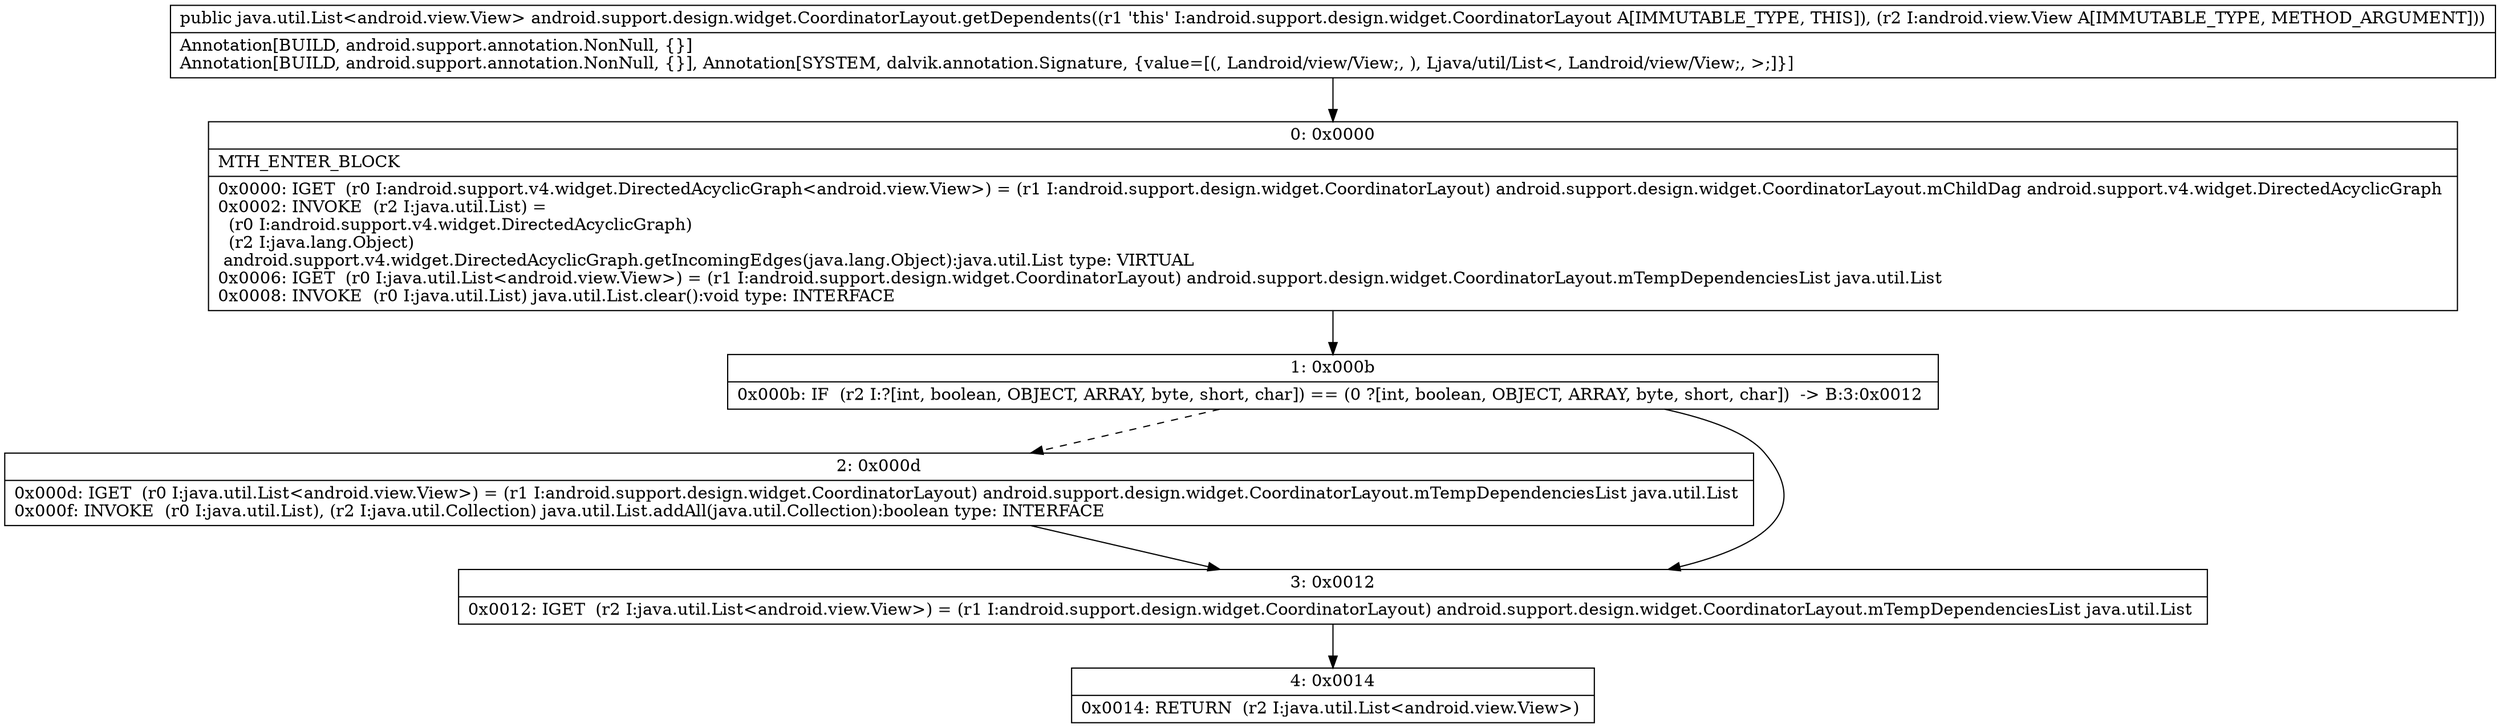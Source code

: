 digraph "CFG forandroid.support.design.widget.CoordinatorLayout.getDependents(Landroid\/view\/View;)Ljava\/util\/List;" {
Node_0 [shape=record,label="{0\:\ 0x0000|MTH_ENTER_BLOCK\l|0x0000: IGET  (r0 I:android.support.v4.widget.DirectedAcyclicGraph\<android.view.View\>) = (r1 I:android.support.design.widget.CoordinatorLayout) android.support.design.widget.CoordinatorLayout.mChildDag android.support.v4.widget.DirectedAcyclicGraph \l0x0002: INVOKE  (r2 I:java.util.List) = \l  (r0 I:android.support.v4.widget.DirectedAcyclicGraph)\l  (r2 I:java.lang.Object)\l android.support.v4.widget.DirectedAcyclicGraph.getIncomingEdges(java.lang.Object):java.util.List type: VIRTUAL \l0x0006: IGET  (r0 I:java.util.List\<android.view.View\>) = (r1 I:android.support.design.widget.CoordinatorLayout) android.support.design.widget.CoordinatorLayout.mTempDependenciesList java.util.List \l0x0008: INVOKE  (r0 I:java.util.List) java.util.List.clear():void type: INTERFACE \l}"];
Node_1 [shape=record,label="{1\:\ 0x000b|0x000b: IF  (r2 I:?[int, boolean, OBJECT, ARRAY, byte, short, char]) == (0 ?[int, boolean, OBJECT, ARRAY, byte, short, char])  \-\> B:3:0x0012 \l}"];
Node_2 [shape=record,label="{2\:\ 0x000d|0x000d: IGET  (r0 I:java.util.List\<android.view.View\>) = (r1 I:android.support.design.widget.CoordinatorLayout) android.support.design.widget.CoordinatorLayout.mTempDependenciesList java.util.List \l0x000f: INVOKE  (r0 I:java.util.List), (r2 I:java.util.Collection) java.util.List.addAll(java.util.Collection):boolean type: INTERFACE \l}"];
Node_3 [shape=record,label="{3\:\ 0x0012|0x0012: IGET  (r2 I:java.util.List\<android.view.View\>) = (r1 I:android.support.design.widget.CoordinatorLayout) android.support.design.widget.CoordinatorLayout.mTempDependenciesList java.util.List \l}"];
Node_4 [shape=record,label="{4\:\ 0x0014|0x0014: RETURN  (r2 I:java.util.List\<android.view.View\>) \l}"];
MethodNode[shape=record,label="{public java.util.List\<android.view.View\> android.support.design.widget.CoordinatorLayout.getDependents((r1 'this' I:android.support.design.widget.CoordinatorLayout A[IMMUTABLE_TYPE, THIS]), (r2 I:android.view.View A[IMMUTABLE_TYPE, METHOD_ARGUMENT]))  | Annotation[BUILD, android.support.annotation.NonNull, \{\}]\lAnnotation[BUILD, android.support.annotation.NonNull, \{\}], Annotation[SYSTEM, dalvik.annotation.Signature, \{value=[(, Landroid\/view\/View;, ), Ljava\/util\/List\<, Landroid\/view\/View;, \>;]\}]\l}"];
MethodNode -> Node_0;
Node_0 -> Node_1;
Node_1 -> Node_2[style=dashed];
Node_1 -> Node_3;
Node_2 -> Node_3;
Node_3 -> Node_4;
}

